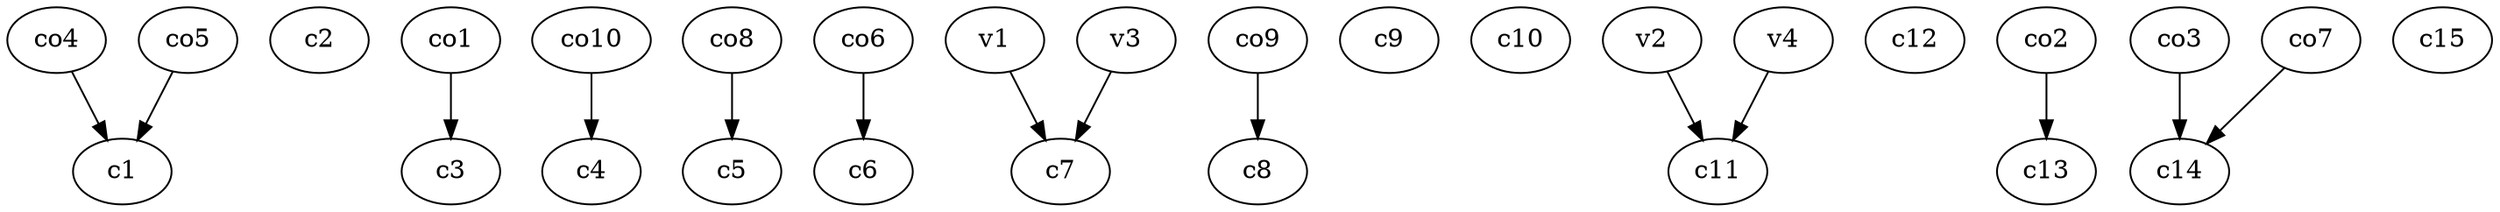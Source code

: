strict digraph  {
c1;
c2;
c3;
c4;
c5;
c6;
c7;
c8;
c9;
c10;
c11;
c12;
c13;
c14;
c15;
v1;
v2;
v3;
v4;
co1;
co2;
co3;
co4;
co5;
co6;
co7;
co8;
co9;
co10;
v1 -> c7  [weight=1];
v2 -> c11  [weight=1];
v3 -> c7  [weight=1];
v4 -> c11  [weight=1];
co1 -> c3  [weight=1];
co2 -> c13  [weight=1];
co3 -> c14  [weight=1];
co4 -> c1  [weight=1];
co5 -> c1  [weight=1];
co6 -> c6  [weight=1];
co7 -> c14  [weight=1];
co8 -> c5  [weight=1];
co9 -> c8  [weight=1];
co10 -> c4  [weight=1];
}
